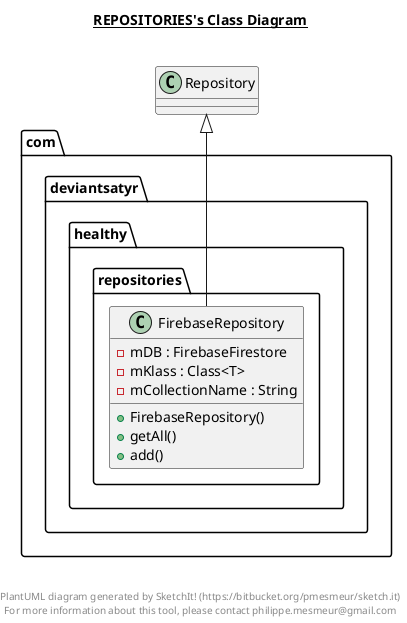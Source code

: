 @startuml

title __REPOSITORIES's Class Diagram__\n

  package com.deviantsatyr.healthy {
    package com.deviantsatyr.healthy.repositories {
      class FirebaseRepository {
          - mDB : FirebaseFirestore
          - mKlass : Class<T>
          - mCollectionName : String
          + FirebaseRepository()
          + getAll()
          + add()
      }
    }
  }
  

  FirebaseRepository -up-|> Repository


right footer


PlantUML diagram generated by SketchIt! (https://bitbucket.org/pmesmeur/sketch.it)
For more information about this tool, please contact philippe.mesmeur@gmail.com
endfooter

@enduml
